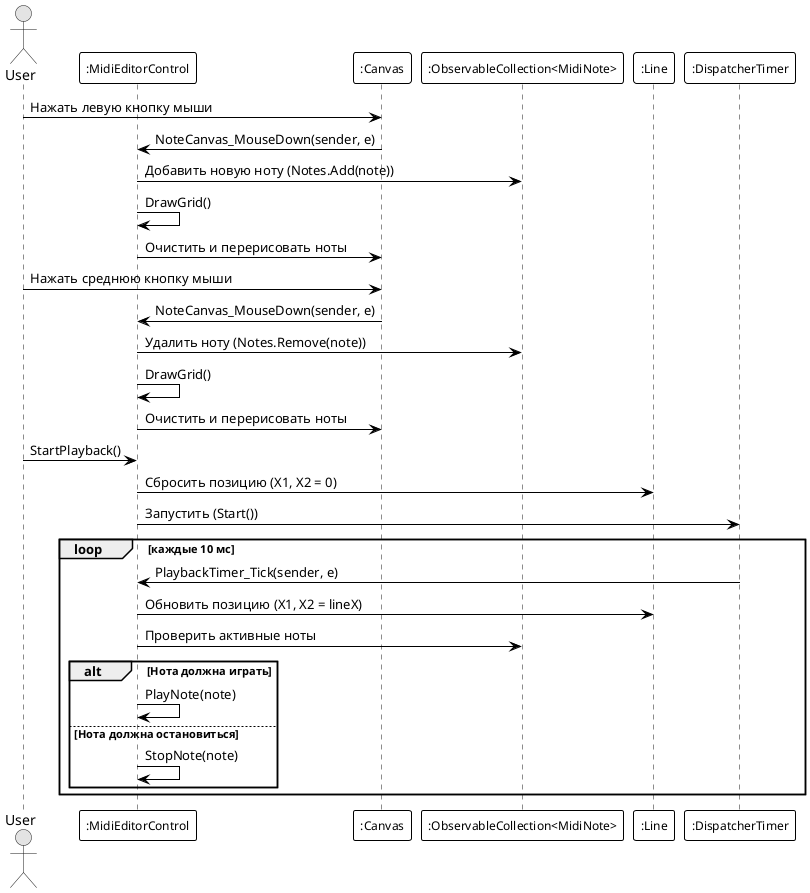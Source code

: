 @startuml SequenceDiagramMidiEditor

skinparam monochrome true
skinparam shadowing false
skinparam participantFontSize 12
skinparam participantFontName Arial
skinparam participantBorderThickness 1
skinparam participantBackgroundColor none
skinparam participantBorderColor black
skinparam ArrowColor black

actor User
participant ":MidiEditorControl" as Editor
participant ":Canvas" as NoteCanvas
participant ":ObservableCollection<MidiNote>" as Notes
participant ":Line" as PlaybackLine
participant ":DispatcherTimer" as Timer

User -> NoteCanvas: Нажать левую кнопку мыши
NoteCanvas -> Editor: NoteCanvas_MouseDown(sender, e)
Editor -> Notes: Добавить новую ноту (Notes.Add(note))
Editor -> Editor: DrawGrid()
Editor -> NoteCanvas: Очистить и перерисовать ноты

User -> NoteCanvas: Нажать среднюю кнопку мыши
NoteCanvas -> Editor: NoteCanvas_MouseDown(sender, e)
Editor -> Notes: Удалить ноту (Notes.Remove(note))
Editor -> Editor: DrawGrid()
Editor -> NoteCanvas: Очистить и перерисовать ноты

User -> Editor: StartPlayback()
Editor -> PlaybackLine: Сбросить позицию (X1, X2 = 0)
Editor -> Timer: Запустить (Start())
loop каждые 10 мс
    Timer -> Editor: PlaybackTimer_Tick(sender, e)
    Editor -> PlaybackLine: Обновить позицию (X1, X2 = lineX)
    Editor -> Notes: Проверить активные ноты
    alt Нота должна играть
        Editor -> Editor: PlayNote(note)
    else Нота должна остановиться
        Editor -> Editor: StopNote(note)
    end
end

@enduml